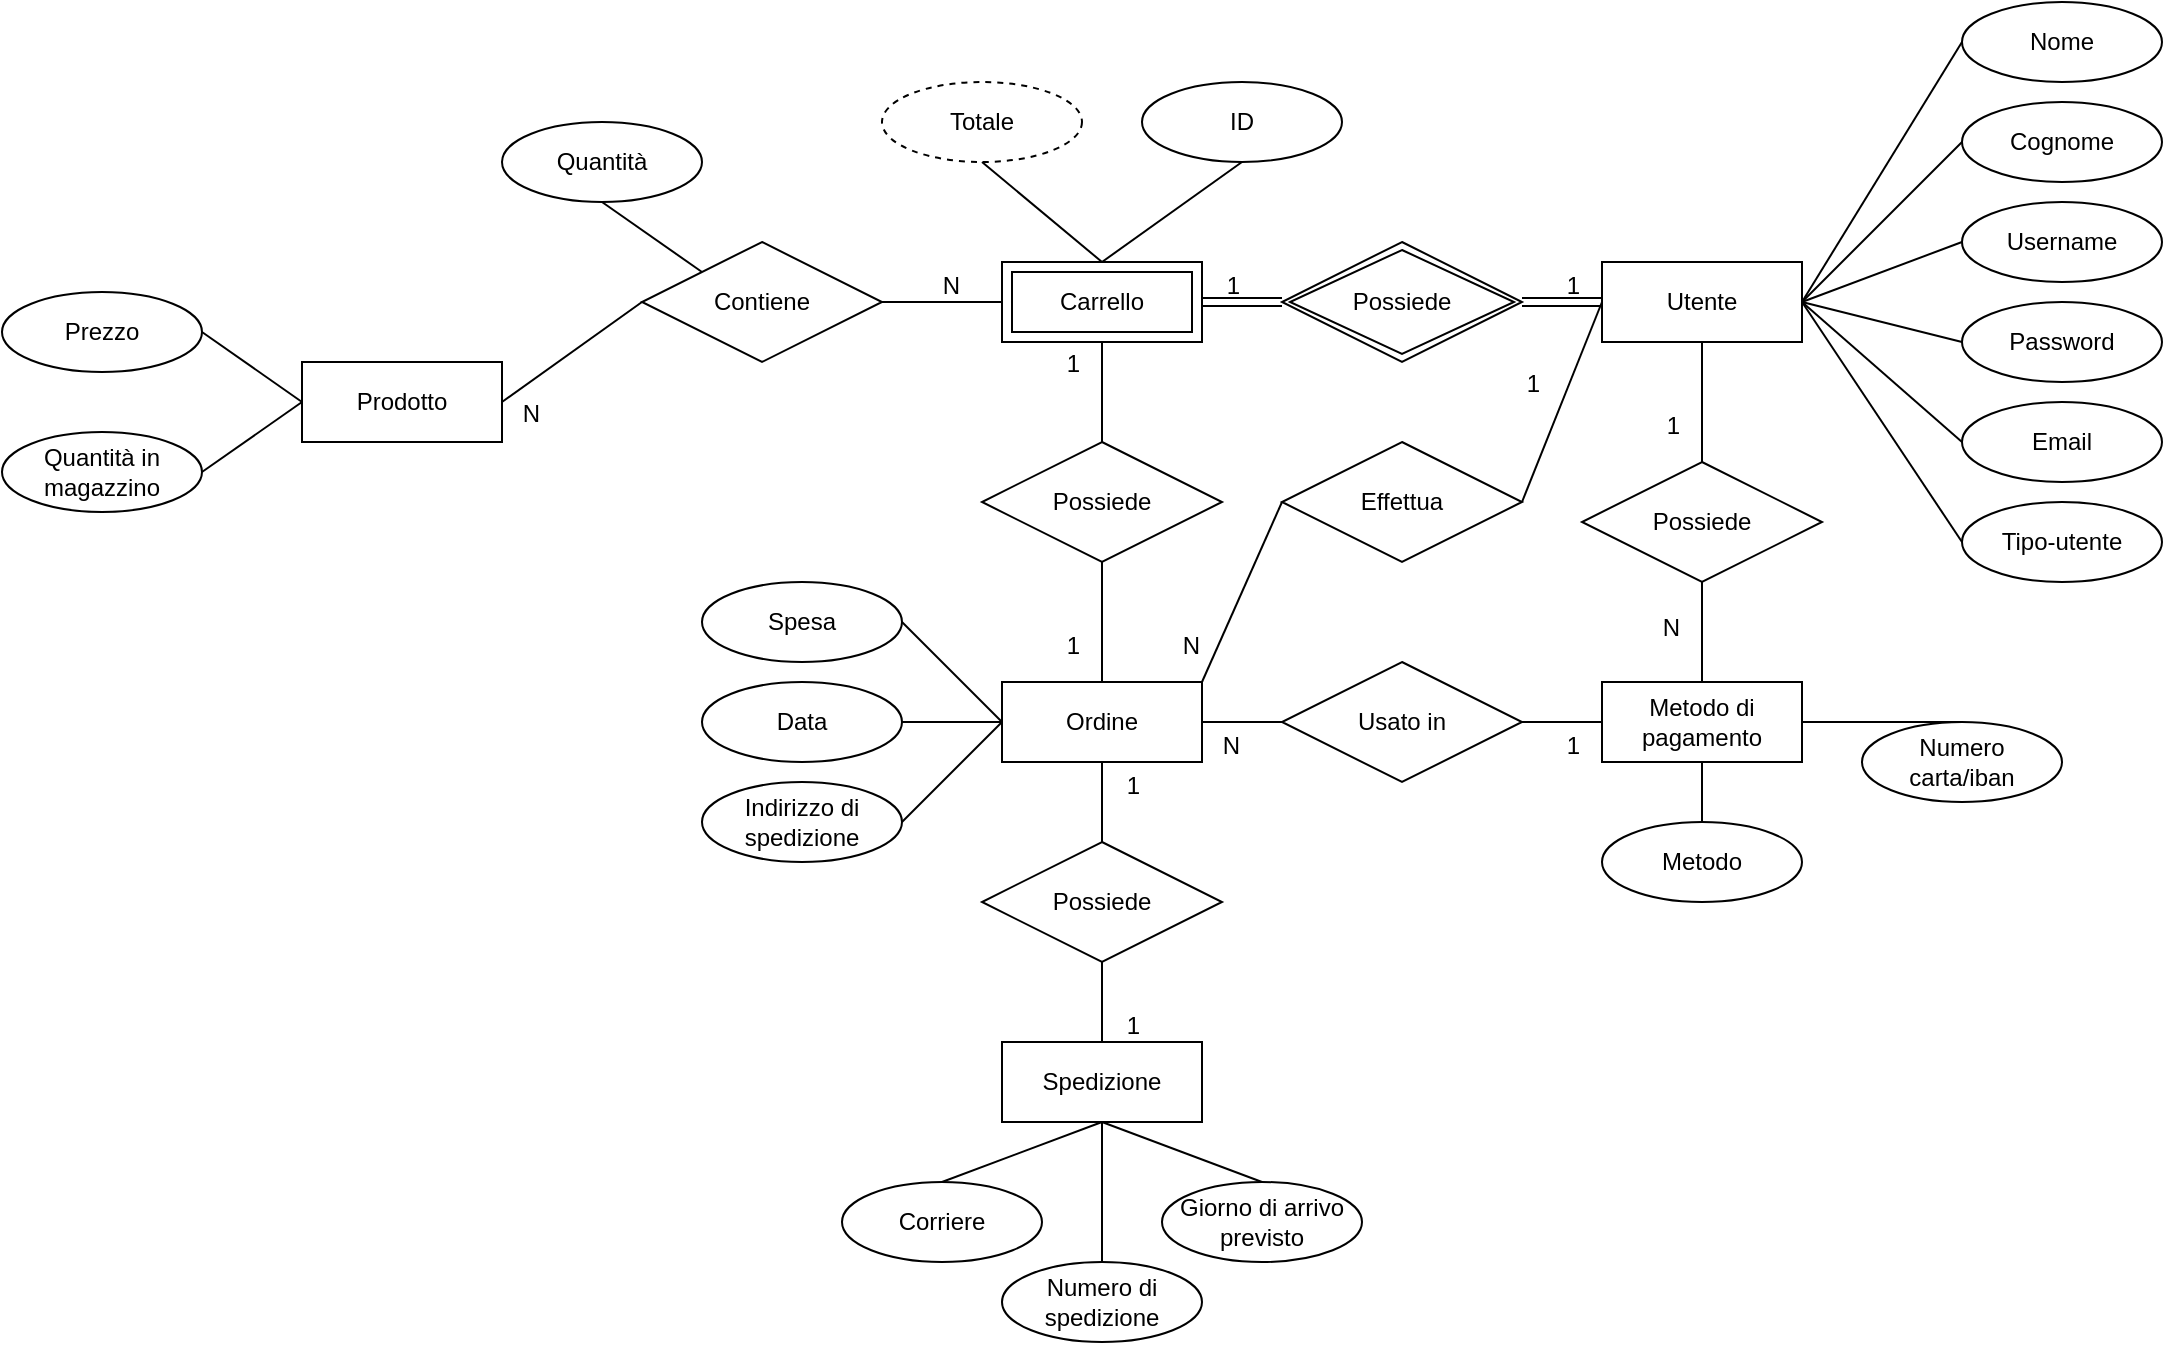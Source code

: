 <mxfile version="24.4.4" type="device">
  <diagram name="Pagina-1" id="nq-3NIjEFCvoy47btMVN">
    <mxGraphModel dx="3333" dy="2060" grid="1" gridSize="10" guides="1" tooltips="1" connect="1" arrows="1" fold="1" page="1" pageScale="1" pageWidth="827" pageHeight="1169" math="0" shadow="0">
      <root>
        <mxCell id="0" />
        <mxCell id="1" parent="0" />
        <mxCell id="4aJQE2NeYYkSTtwL2ucY-1" value="Utente" style="whiteSpace=wrap;html=1;align=center;" vertex="1" parent="1">
          <mxGeometry x="240" y="-150" width="100" height="40" as="geometry" />
        </mxCell>
        <mxCell id="4aJQE2NeYYkSTtwL2ucY-2" value="Nome" style="ellipse;whiteSpace=wrap;html=1;align=center;" vertex="1" parent="1">
          <mxGeometry x="420" y="-280" width="100" height="40" as="geometry" />
        </mxCell>
        <mxCell id="4aJQE2NeYYkSTtwL2ucY-3" value="Username" style="ellipse;whiteSpace=wrap;html=1;align=center;" vertex="1" parent="1">
          <mxGeometry x="420" y="-180" width="100" height="40" as="geometry" />
        </mxCell>
        <mxCell id="4aJQE2NeYYkSTtwL2ucY-4" value="Cognome" style="ellipse;whiteSpace=wrap;html=1;align=center;" vertex="1" parent="1">
          <mxGeometry x="420" y="-230" width="100" height="40" as="geometry" />
        </mxCell>
        <mxCell id="4aJQE2NeYYkSTtwL2ucY-5" value="Password" style="ellipse;whiteSpace=wrap;html=1;align=center;" vertex="1" parent="1">
          <mxGeometry x="420" y="-130" width="100" height="40" as="geometry" />
        </mxCell>
        <mxCell id="4aJQE2NeYYkSTtwL2ucY-6" value="Email" style="ellipse;whiteSpace=wrap;html=1;align=center;" vertex="1" parent="1">
          <mxGeometry x="420" y="-80" width="100" height="40" as="geometry" />
        </mxCell>
        <mxCell id="4aJQE2NeYYkSTtwL2ucY-7" value="Tipo-utente" style="ellipse;whiteSpace=wrap;html=1;align=center;" vertex="1" parent="1">
          <mxGeometry x="420" y="-30" width="100" height="40" as="geometry" />
        </mxCell>
        <mxCell id="4aJQE2NeYYkSTtwL2ucY-8" value="" style="endArrow=none;html=1;rounded=0;exitX=1;exitY=0.5;exitDx=0;exitDy=0;entryX=0;entryY=0.5;entryDx=0;entryDy=0;" edge="1" parent="1" source="4aJQE2NeYYkSTtwL2ucY-1" target="4aJQE2NeYYkSTtwL2ucY-2">
          <mxGeometry relative="1" as="geometry">
            <mxPoint x="340" y="-150" as="sourcePoint" />
            <mxPoint x="500" y="-150" as="targetPoint" />
          </mxGeometry>
        </mxCell>
        <mxCell id="4aJQE2NeYYkSTtwL2ucY-9" value="" style="endArrow=none;html=1;rounded=0;exitX=1;exitY=0.5;exitDx=0;exitDy=0;entryX=0;entryY=0.5;entryDx=0;entryDy=0;" edge="1" parent="1" source="4aJQE2NeYYkSTtwL2ucY-1" target="4aJQE2NeYYkSTtwL2ucY-4">
          <mxGeometry relative="1" as="geometry">
            <mxPoint x="340" y="-150" as="sourcePoint" />
            <mxPoint x="500" y="-150" as="targetPoint" />
          </mxGeometry>
        </mxCell>
        <mxCell id="4aJQE2NeYYkSTtwL2ucY-10" value="" style="endArrow=none;html=1;rounded=0;exitX=1;exitY=0.5;exitDx=0;exitDy=0;entryX=0;entryY=0.5;entryDx=0;entryDy=0;" edge="1" parent="1" source="4aJQE2NeYYkSTtwL2ucY-1" target="4aJQE2NeYYkSTtwL2ucY-3">
          <mxGeometry relative="1" as="geometry">
            <mxPoint x="340" y="-150" as="sourcePoint" />
            <mxPoint x="500" y="-150" as="targetPoint" />
          </mxGeometry>
        </mxCell>
        <mxCell id="4aJQE2NeYYkSTtwL2ucY-11" value="" style="endArrow=none;html=1;rounded=0;exitX=1;exitY=0.5;exitDx=0;exitDy=0;entryX=0;entryY=0.5;entryDx=0;entryDy=0;" edge="1" parent="1" source="4aJQE2NeYYkSTtwL2ucY-1" target="4aJQE2NeYYkSTtwL2ucY-5">
          <mxGeometry relative="1" as="geometry">
            <mxPoint x="340" y="-150" as="sourcePoint" />
            <mxPoint x="500" y="-150" as="targetPoint" />
          </mxGeometry>
        </mxCell>
        <mxCell id="4aJQE2NeYYkSTtwL2ucY-12" value="" style="endArrow=none;html=1;rounded=0;exitX=1;exitY=0.5;exitDx=0;exitDy=0;entryX=0;entryY=0.5;entryDx=0;entryDy=0;" edge="1" parent="1" source="4aJQE2NeYYkSTtwL2ucY-1" target="4aJQE2NeYYkSTtwL2ucY-6">
          <mxGeometry relative="1" as="geometry">
            <mxPoint x="340" y="-150" as="sourcePoint" />
            <mxPoint x="500" y="-150" as="targetPoint" />
          </mxGeometry>
        </mxCell>
        <mxCell id="4aJQE2NeYYkSTtwL2ucY-13" value="" style="endArrow=none;html=1;rounded=0;exitX=1;exitY=0.5;exitDx=0;exitDy=0;entryX=0;entryY=0.5;entryDx=0;entryDy=0;" edge="1" parent="1" source="4aJQE2NeYYkSTtwL2ucY-1" target="4aJQE2NeYYkSTtwL2ucY-7">
          <mxGeometry relative="1" as="geometry">
            <mxPoint x="340" y="-150" as="sourcePoint" />
            <mxPoint x="500" y="-150" as="targetPoint" />
          </mxGeometry>
        </mxCell>
        <mxCell id="4aJQE2NeYYkSTtwL2ucY-14" value="Prodotto" style="whiteSpace=wrap;html=1;align=center;" vertex="1" parent="1">
          <mxGeometry x="-410" y="-100" width="100" height="40" as="geometry" />
        </mxCell>
        <mxCell id="4aJQE2NeYYkSTtwL2ucY-15" value="Contiene" style="shape=rhombus;perimeter=rhombusPerimeter;whiteSpace=wrap;html=1;align=center;" vertex="1" parent="1">
          <mxGeometry x="-240" y="-160" width="120" height="60" as="geometry" />
        </mxCell>
        <mxCell id="4aJQE2NeYYkSTtwL2ucY-16" value="Carrello" style="shape=ext;margin=3;double=1;whiteSpace=wrap;html=1;align=center;" vertex="1" parent="1">
          <mxGeometry x="-60" y="-150" width="100" height="40" as="geometry" />
        </mxCell>
        <mxCell id="4aJQE2NeYYkSTtwL2ucY-17" value="Possiede" style="shape=rhombus;double=1;perimeter=rhombusPerimeter;whiteSpace=wrap;html=1;align=center;" vertex="1" parent="1">
          <mxGeometry x="80" y="-160" width="120" height="60" as="geometry" />
        </mxCell>
        <mxCell id="4aJQE2NeYYkSTtwL2ucY-18" value="" style="shape=link;html=1;rounded=0;entryX=1;entryY=0.5;entryDx=0;entryDy=0;exitX=0;exitY=0.5;exitDx=0;exitDy=0;" edge="1" parent="1" source="4aJQE2NeYYkSTtwL2ucY-17" target="4aJQE2NeYYkSTtwL2ucY-16">
          <mxGeometry relative="1" as="geometry">
            <mxPoint x="80" y="-150" as="sourcePoint" />
            <mxPoint x="240" y="-150" as="targetPoint" />
          </mxGeometry>
        </mxCell>
        <mxCell id="4aJQE2NeYYkSTtwL2ucY-19" value="1" style="resizable=0;html=1;whiteSpace=wrap;align=right;verticalAlign=bottom;" connectable="0" vertex="1" parent="4aJQE2NeYYkSTtwL2ucY-18">
          <mxGeometry x="1" relative="1" as="geometry">
            <mxPoint x="20" as="offset" />
          </mxGeometry>
        </mxCell>
        <mxCell id="4aJQE2NeYYkSTtwL2ucY-20" value="" style="shape=link;html=1;rounded=0;exitX=1;exitY=0.5;exitDx=0;exitDy=0;entryX=0;entryY=0.5;entryDx=0;entryDy=0;" edge="1" parent="1" source="4aJQE2NeYYkSTtwL2ucY-17" target="4aJQE2NeYYkSTtwL2ucY-1">
          <mxGeometry relative="1" as="geometry">
            <mxPoint x="210" y="-130" as="sourcePoint" />
            <mxPoint x="240" y="-150" as="targetPoint" />
          </mxGeometry>
        </mxCell>
        <mxCell id="4aJQE2NeYYkSTtwL2ucY-21" value="1" style="resizable=0;html=1;whiteSpace=wrap;align=right;verticalAlign=bottom;" connectable="0" vertex="1" parent="4aJQE2NeYYkSTtwL2ucY-20">
          <mxGeometry x="1" relative="1" as="geometry">
            <mxPoint x="-10" as="offset" />
          </mxGeometry>
        </mxCell>
        <mxCell id="4aJQE2NeYYkSTtwL2ucY-22" value="" style="endArrow=none;html=1;rounded=0;exitX=0;exitY=0.5;exitDx=0;exitDy=0;entryX=1;entryY=0.5;entryDx=0;entryDy=0;" edge="1" parent="1" source="4aJQE2NeYYkSTtwL2ucY-15" target="4aJQE2NeYYkSTtwL2ucY-14">
          <mxGeometry relative="1" as="geometry">
            <mxPoint x="-110" y="-130" as="sourcePoint" />
            <mxPoint x="50" y="-130" as="targetPoint" />
          </mxGeometry>
        </mxCell>
        <mxCell id="4aJQE2NeYYkSTtwL2ucY-23" value="N" style="resizable=0;html=1;whiteSpace=wrap;align=right;verticalAlign=bottom;" connectable="0" vertex="1" parent="4aJQE2NeYYkSTtwL2ucY-22">
          <mxGeometry x="1" relative="1" as="geometry">
            <mxPoint x="20" y="15" as="offset" />
          </mxGeometry>
        </mxCell>
        <mxCell id="4aJQE2NeYYkSTtwL2ucY-24" value="" style="endArrow=none;html=1;rounded=0;exitX=1;exitY=0.5;exitDx=0;exitDy=0;entryX=0;entryY=0.5;entryDx=0;entryDy=0;" edge="1" parent="1" source="4aJQE2NeYYkSTtwL2ucY-15" target="4aJQE2NeYYkSTtwL2ucY-16">
          <mxGeometry relative="1" as="geometry">
            <mxPoint x="-110" y="-130" as="sourcePoint" />
            <mxPoint x="50" y="-130" as="targetPoint" />
          </mxGeometry>
        </mxCell>
        <mxCell id="4aJQE2NeYYkSTtwL2ucY-25" value="N" style="resizable=0;html=1;whiteSpace=wrap;align=right;verticalAlign=bottom;" connectable="0" vertex="1" parent="4aJQE2NeYYkSTtwL2ucY-24">
          <mxGeometry x="1" relative="1" as="geometry">
            <mxPoint x="-20" as="offset" />
          </mxGeometry>
        </mxCell>
        <mxCell id="4aJQE2NeYYkSTtwL2ucY-26" value="Effettua" style="shape=rhombus;perimeter=rhombusPerimeter;whiteSpace=wrap;html=1;align=center;" vertex="1" parent="1">
          <mxGeometry x="80" y="-60" width="120" height="60" as="geometry" />
        </mxCell>
        <mxCell id="4aJQE2NeYYkSTtwL2ucY-27" value="" style="endArrow=none;html=1;rounded=0;exitX=0;exitY=0.5;exitDx=0;exitDy=0;entryX=1;entryY=0.5;entryDx=0;entryDy=0;" edge="1" parent="1" source="4aJQE2NeYYkSTtwL2ucY-1" target="4aJQE2NeYYkSTtwL2ucY-26">
          <mxGeometry relative="1" as="geometry">
            <mxPoint y="-110" as="sourcePoint" />
            <mxPoint x="160" y="-110" as="targetPoint" />
          </mxGeometry>
        </mxCell>
        <mxCell id="4aJQE2NeYYkSTtwL2ucY-28" value="1" style="resizable=0;html=1;whiteSpace=wrap;align=right;verticalAlign=bottom;" connectable="0" vertex="1" parent="4aJQE2NeYYkSTtwL2ucY-27">
          <mxGeometry x="1" relative="1" as="geometry">
            <mxPoint x="10" y="-50" as="offset" />
          </mxGeometry>
        </mxCell>
        <mxCell id="4aJQE2NeYYkSTtwL2ucY-29" value="Ordine" style="whiteSpace=wrap;html=1;align=center;" vertex="1" parent="1">
          <mxGeometry x="-60" y="60" width="100" height="40" as="geometry" />
        </mxCell>
        <mxCell id="4aJQE2NeYYkSTtwL2ucY-30" value="" style="endArrow=none;html=1;rounded=0;exitX=1;exitY=0;exitDx=0;exitDy=0;entryX=0;entryY=0.5;entryDx=0;entryDy=0;" edge="1" parent="1" source="4aJQE2NeYYkSTtwL2ucY-29" target="4aJQE2NeYYkSTtwL2ucY-26">
          <mxGeometry relative="1" as="geometry">
            <mxPoint x="20" y="-20" as="sourcePoint" />
            <mxPoint x="180" y="-20" as="targetPoint" />
          </mxGeometry>
        </mxCell>
        <mxCell id="4aJQE2NeYYkSTtwL2ucY-31" value="1" style="resizable=0;html=1;whiteSpace=wrap;align=right;verticalAlign=bottom;" connectable="0" vertex="1" parent="4aJQE2NeYYkSTtwL2ucY-30">
          <mxGeometry x="1" relative="1" as="geometry">
            <mxPoint x="-100" y="-60" as="offset" />
          </mxGeometry>
        </mxCell>
        <mxCell id="4aJQE2NeYYkSTtwL2ucY-33" value="" style="endArrow=none;html=1;rounded=0;exitX=0.5;exitY=1;exitDx=0;exitDy=0;entryX=0.5;entryY=0;entryDx=0;entryDy=0;" edge="1" parent="1" source="4aJQE2NeYYkSTtwL2ucY-86" target="4aJQE2NeYYkSTtwL2ucY-29">
          <mxGeometry relative="1" as="geometry">
            <mxPoint x="-120" y="-10" as="sourcePoint" />
            <mxPoint x="60" y="-60" as="targetPoint" />
          </mxGeometry>
        </mxCell>
        <mxCell id="4aJQE2NeYYkSTtwL2ucY-34" value="1" style="resizable=0;html=1;whiteSpace=wrap;align=right;verticalAlign=bottom;" connectable="0" vertex="1" parent="4aJQE2NeYYkSTtwL2ucY-33">
          <mxGeometry x="1" relative="1" as="geometry">
            <mxPoint x="-10" y="-10" as="offset" />
          </mxGeometry>
        </mxCell>
        <mxCell id="4aJQE2NeYYkSTtwL2ucY-37" value="Metodo di pagamento" style="whiteSpace=wrap;html=1;align=center;" vertex="1" parent="1">
          <mxGeometry x="240" y="60" width="100" height="40" as="geometry" />
        </mxCell>
        <mxCell id="4aJQE2NeYYkSTtwL2ucY-38" value="Possiede" style="shape=rhombus;perimeter=rhombusPerimeter;whiteSpace=wrap;html=1;align=center;" vertex="1" parent="1">
          <mxGeometry x="230" y="-50" width="120" height="60" as="geometry" />
        </mxCell>
        <mxCell id="4aJQE2NeYYkSTtwL2ucY-39" value="Usato in" style="shape=rhombus;perimeter=rhombusPerimeter;whiteSpace=wrap;html=1;align=center;" vertex="1" parent="1">
          <mxGeometry x="80" y="50" width="120" height="60" as="geometry" />
        </mxCell>
        <mxCell id="4aJQE2NeYYkSTtwL2ucY-40" value="" style="endArrow=none;html=1;rounded=0;exitX=1;exitY=0.5;exitDx=0;exitDy=0;entryX=0;entryY=0.5;entryDx=0;entryDy=0;" edge="1" parent="1" source="4aJQE2NeYYkSTtwL2ucY-29" target="4aJQE2NeYYkSTtwL2ucY-39">
          <mxGeometry relative="1" as="geometry">
            <mxPoint x="20" y="-80" as="sourcePoint" />
            <mxPoint x="70" y="70" as="targetPoint" />
          </mxGeometry>
        </mxCell>
        <mxCell id="4aJQE2NeYYkSTtwL2ucY-41" value="N" style="resizable=0;html=1;whiteSpace=wrap;align=right;verticalAlign=bottom;" connectable="0" vertex="1" parent="4aJQE2NeYYkSTtwL2ucY-40">
          <mxGeometry x="1" relative="1" as="geometry">
            <mxPoint x="-40" y="-30" as="offset" />
          </mxGeometry>
        </mxCell>
        <mxCell id="4aJQE2NeYYkSTtwL2ucY-42" value="" style="endArrow=none;html=1;rounded=0;exitX=1;exitY=0.5;exitDx=0;exitDy=0;entryX=0;entryY=0.5;entryDx=0;entryDy=0;" edge="1" parent="1" source="4aJQE2NeYYkSTtwL2ucY-39" target="4aJQE2NeYYkSTtwL2ucY-37">
          <mxGeometry relative="1" as="geometry">
            <mxPoint x="20" y="-90" as="sourcePoint" />
            <mxPoint x="180" y="-90" as="targetPoint" />
          </mxGeometry>
        </mxCell>
        <mxCell id="4aJQE2NeYYkSTtwL2ucY-43" value="1" style="resizable=0;html=1;whiteSpace=wrap;align=right;verticalAlign=bottom;" connectable="0" vertex="1" parent="4aJQE2NeYYkSTtwL2ucY-42">
          <mxGeometry x="1" relative="1" as="geometry">
            <mxPoint x="-10" y="20" as="offset" />
          </mxGeometry>
        </mxCell>
        <mxCell id="4aJQE2NeYYkSTtwL2ucY-44" value="" style="endArrow=none;html=1;rounded=0;exitX=0.5;exitY=0;exitDx=0;exitDy=0;entryX=0.5;entryY=1;entryDx=0;entryDy=0;" edge="1" parent="1" source="4aJQE2NeYYkSTtwL2ucY-37" target="4aJQE2NeYYkSTtwL2ucY-38">
          <mxGeometry relative="1" as="geometry">
            <mxPoint x="140" y="40" as="sourcePoint" />
            <mxPoint x="300" y="40" as="targetPoint" />
          </mxGeometry>
        </mxCell>
        <mxCell id="4aJQE2NeYYkSTtwL2ucY-45" value="N" style="resizable=0;html=1;whiteSpace=wrap;align=right;verticalAlign=bottom;" connectable="0" vertex="1" parent="4aJQE2NeYYkSTtwL2ucY-44">
          <mxGeometry x="1" relative="1" as="geometry">
            <mxPoint x="-10" y="31" as="offset" />
          </mxGeometry>
        </mxCell>
        <mxCell id="4aJQE2NeYYkSTtwL2ucY-46" value="" style="endArrow=none;html=1;rounded=0;exitX=0.5;exitY=1;exitDx=0;exitDy=0;entryX=0.5;entryY=0;entryDx=0;entryDy=0;" edge="1" parent="1" source="4aJQE2NeYYkSTtwL2ucY-1" target="4aJQE2NeYYkSTtwL2ucY-38">
          <mxGeometry relative="1" as="geometry">
            <mxPoint x="-10" y="-20" as="sourcePoint" />
            <mxPoint x="150" y="-20" as="targetPoint" />
          </mxGeometry>
        </mxCell>
        <mxCell id="4aJQE2NeYYkSTtwL2ucY-47" value="1" style="resizable=0;html=1;whiteSpace=wrap;align=right;verticalAlign=bottom;" connectable="0" vertex="1" parent="4aJQE2NeYYkSTtwL2ucY-46">
          <mxGeometry x="1" relative="1" as="geometry">
            <mxPoint x="-10" y="-10" as="offset" />
          </mxGeometry>
        </mxCell>
        <mxCell id="4aJQE2NeYYkSTtwL2ucY-50" value="Quantità" style="ellipse;whiteSpace=wrap;html=1;align=center;" vertex="1" parent="1">
          <mxGeometry x="-310" y="-220" width="100" height="40" as="geometry" />
        </mxCell>
        <mxCell id="4aJQE2NeYYkSTtwL2ucY-51" value="Spesa" style="ellipse;whiteSpace=wrap;html=1;align=center;" vertex="1" parent="1">
          <mxGeometry x="-210" y="10" width="100" height="40" as="geometry" />
        </mxCell>
        <mxCell id="4aJQE2NeYYkSTtwL2ucY-52" value="" style="endArrow=none;html=1;rounded=0;exitX=0.5;exitY=1;exitDx=0;exitDy=0;entryX=0;entryY=0;entryDx=0;entryDy=0;" edge="1" parent="1" source="4aJQE2NeYYkSTtwL2ucY-50" target="4aJQE2NeYYkSTtwL2ucY-15">
          <mxGeometry relative="1" as="geometry">
            <mxPoint x="-40" y="-40" as="sourcePoint" />
            <mxPoint x="120" y="-40" as="targetPoint" />
          </mxGeometry>
        </mxCell>
        <mxCell id="4aJQE2NeYYkSTtwL2ucY-53" value="Totale" style="ellipse;whiteSpace=wrap;html=1;align=center;dashed=1;" vertex="1" parent="1">
          <mxGeometry x="-120" y="-240" width="100" height="40" as="geometry" />
        </mxCell>
        <mxCell id="4aJQE2NeYYkSTtwL2ucY-54" value="" style="endArrow=none;html=1;rounded=0;exitX=0.5;exitY=1;exitDx=0;exitDy=0;entryX=0.5;entryY=0;entryDx=0;entryDy=0;" edge="1" parent="1" source="4aJQE2NeYYkSTtwL2ucY-53" target="4aJQE2NeYYkSTtwL2ucY-16">
          <mxGeometry relative="1" as="geometry">
            <mxPoint x="-10" y="-70" as="sourcePoint" />
            <mxPoint x="150" y="-70" as="targetPoint" />
          </mxGeometry>
        </mxCell>
        <mxCell id="4aJQE2NeYYkSTtwL2ucY-55" value="" style="endArrow=none;html=1;rounded=0;exitX=1;exitY=0.5;exitDx=0;exitDy=0;entryX=0;entryY=0.5;entryDx=0;entryDy=0;" edge="1" parent="1" source="4aJQE2NeYYkSTtwL2ucY-51" target="4aJQE2NeYYkSTtwL2ucY-29">
          <mxGeometry relative="1" as="geometry">
            <mxPoint x="30" y="-20" as="sourcePoint" />
            <mxPoint x="190" y="-20" as="targetPoint" />
          </mxGeometry>
        </mxCell>
        <mxCell id="4aJQE2NeYYkSTtwL2ucY-56" value="Prezzo" style="ellipse;whiteSpace=wrap;html=1;align=center;" vertex="1" parent="1">
          <mxGeometry x="-560" y="-135" width="100" height="40" as="geometry" />
        </mxCell>
        <mxCell id="4aJQE2NeYYkSTtwL2ucY-57" value="Quantità in magazzino" style="ellipse;whiteSpace=wrap;html=1;align=center;" vertex="1" parent="1">
          <mxGeometry x="-560" y="-65" width="100" height="40" as="geometry" />
        </mxCell>
        <mxCell id="4aJQE2NeYYkSTtwL2ucY-58" value="" style="endArrow=none;html=1;rounded=0;exitX=1;exitY=0.5;exitDx=0;exitDy=0;entryX=0;entryY=0.5;entryDx=0;entryDy=0;" edge="1" parent="1" source="4aJQE2NeYYkSTtwL2ucY-57" target="4aJQE2NeYYkSTtwL2ucY-14">
          <mxGeometry relative="1" as="geometry">
            <mxPoint x="30" y="-20" as="sourcePoint" />
            <mxPoint x="190" y="-20" as="targetPoint" />
          </mxGeometry>
        </mxCell>
        <mxCell id="4aJQE2NeYYkSTtwL2ucY-59" value="" style="endArrow=none;html=1;rounded=0;exitX=1;exitY=0.5;exitDx=0;exitDy=0;entryX=0;entryY=0.5;entryDx=0;entryDy=0;" edge="1" parent="1" source="4aJQE2NeYYkSTtwL2ucY-56" target="4aJQE2NeYYkSTtwL2ucY-14">
          <mxGeometry relative="1" as="geometry">
            <mxPoint x="30" y="-20" as="sourcePoint" />
            <mxPoint x="190" y="-20" as="targetPoint" />
          </mxGeometry>
        </mxCell>
        <mxCell id="4aJQE2NeYYkSTtwL2ucY-60" value="Data" style="ellipse;whiteSpace=wrap;html=1;align=center;" vertex="1" parent="1">
          <mxGeometry x="-210" y="60" width="100" height="40" as="geometry" />
        </mxCell>
        <mxCell id="4aJQE2NeYYkSTtwL2ucY-61" value="" style="endArrow=none;html=1;rounded=0;exitX=0;exitY=0.5;exitDx=0;exitDy=0;entryX=1;entryY=0.5;entryDx=0;entryDy=0;" edge="1" parent="1" source="4aJQE2NeYYkSTtwL2ucY-29" target="4aJQE2NeYYkSTtwL2ucY-60">
          <mxGeometry relative="1" as="geometry">
            <mxPoint x="-30" y="-40" as="sourcePoint" />
            <mxPoint x="130" y="-40" as="targetPoint" />
          </mxGeometry>
        </mxCell>
        <mxCell id="4aJQE2NeYYkSTtwL2ucY-62" value="Indirizzo di spedizione" style="ellipse;whiteSpace=wrap;html=1;align=center;" vertex="1" parent="1">
          <mxGeometry x="-210" y="110" width="100" height="40" as="geometry" />
        </mxCell>
        <mxCell id="4aJQE2NeYYkSTtwL2ucY-63" value="" style="endArrow=none;html=1;rounded=0;exitX=0;exitY=0.5;exitDx=0;exitDy=0;entryX=1;entryY=0.5;entryDx=0;entryDy=0;" edge="1" parent="1" source="4aJQE2NeYYkSTtwL2ucY-29" target="4aJQE2NeYYkSTtwL2ucY-62">
          <mxGeometry relative="1" as="geometry">
            <mxPoint x="-20" y="80" as="sourcePoint" />
            <mxPoint x="140" y="80" as="targetPoint" />
          </mxGeometry>
        </mxCell>
        <mxCell id="4aJQE2NeYYkSTtwL2ucY-64" value="Numero carta/iban" style="ellipse;whiteSpace=wrap;html=1;align=center;" vertex="1" parent="1">
          <mxGeometry x="370" y="80" width="100" height="40" as="geometry" />
        </mxCell>
        <mxCell id="4aJQE2NeYYkSTtwL2ucY-65" value="Metodo" style="ellipse;whiteSpace=wrap;html=1;align=center;" vertex="1" parent="1">
          <mxGeometry x="240" y="130" width="100" height="40" as="geometry" />
        </mxCell>
        <mxCell id="4aJQE2NeYYkSTtwL2ucY-66" value="" style="endArrow=none;html=1;rounded=0;exitX=0.5;exitY=0;exitDx=0;exitDy=0;entryX=1;entryY=0.5;entryDx=0;entryDy=0;" edge="1" parent="1" source="4aJQE2NeYYkSTtwL2ucY-64" target="4aJQE2NeYYkSTtwL2ucY-37">
          <mxGeometry relative="1" as="geometry">
            <mxPoint x="-80" y="160" as="sourcePoint" />
            <mxPoint x="80" y="160" as="targetPoint" />
          </mxGeometry>
        </mxCell>
        <mxCell id="4aJQE2NeYYkSTtwL2ucY-67" value="" style="endArrow=none;html=1;rounded=0;exitX=0.5;exitY=1;exitDx=0;exitDy=0;entryX=0.5;entryY=0;entryDx=0;entryDy=0;" edge="1" parent="1" source="4aJQE2NeYYkSTtwL2ucY-37" target="4aJQE2NeYYkSTtwL2ucY-65">
          <mxGeometry relative="1" as="geometry">
            <mxPoint x="-80" y="160" as="sourcePoint" />
            <mxPoint x="80" y="160" as="targetPoint" />
          </mxGeometry>
        </mxCell>
        <mxCell id="4aJQE2NeYYkSTtwL2ucY-68" value="Spedizione" style="whiteSpace=wrap;html=1;align=center;" vertex="1" parent="1">
          <mxGeometry x="-60" y="240" width="100" height="40" as="geometry" />
        </mxCell>
        <mxCell id="4aJQE2NeYYkSTtwL2ucY-69" value="Possiede" style="shape=rhombus;perimeter=rhombusPerimeter;whiteSpace=wrap;html=1;align=center;" vertex="1" parent="1">
          <mxGeometry x="-70" y="140" width="120" height="60" as="geometry" />
        </mxCell>
        <mxCell id="4aJQE2NeYYkSTtwL2ucY-70" value="" style="endArrow=none;html=1;rounded=0;exitX=0.5;exitY=1;exitDx=0;exitDy=0;entryX=0.5;entryY=0;entryDx=0;entryDy=0;" edge="1" parent="1" source="4aJQE2NeYYkSTtwL2ucY-29" target="4aJQE2NeYYkSTtwL2ucY-69">
          <mxGeometry relative="1" as="geometry">
            <mxPoint x="-10" y="130" as="sourcePoint" />
            <mxPoint x="150" y="130" as="targetPoint" />
          </mxGeometry>
        </mxCell>
        <mxCell id="4aJQE2NeYYkSTtwL2ucY-71" value="1" style="resizable=0;html=1;whiteSpace=wrap;align=right;verticalAlign=bottom;" connectable="0" vertex="1" parent="4aJQE2NeYYkSTtwL2ucY-70">
          <mxGeometry x="1" relative="1" as="geometry">
            <mxPoint x="20" y="-20" as="offset" />
          </mxGeometry>
        </mxCell>
        <mxCell id="4aJQE2NeYYkSTtwL2ucY-79" value="Corriere" style="ellipse;whiteSpace=wrap;html=1;align=center;" vertex="1" parent="1">
          <mxGeometry x="-140" y="310" width="100" height="40" as="geometry" />
        </mxCell>
        <mxCell id="4aJQE2NeYYkSTtwL2ucY-80" value="Numero di spedizione" style="ellipse;whiteSpace=wrap;html=1;align=center;" vertex="1" parent="1">
          <mxGeometry x="-60" y="350" width="100" height="40" as="geometry" />
        </mxCell>
        <mxCell id="4aJQE2NeYYkSTtwL2ucY-81" value="Giorno di arrivo previsto" style="ellipse;whiteSpace=wrap;html=1;align=center;" vertex="1" parent="1">
          <mxGeometry x="20" y="310" width="100" height="40" as="geometry" />
        </mxCell>
        <mxCell id="4aJQE2NeYYkSTtwL2ucY-82" value="" style="endArrow=none;html=1;rounded=0;exitX=0.5;exitY=1;exitDx=0;exitDy=0;entryX=0.5;entryY=0;entryDx=0;entryDy=0;" edge="1" parent="1" source="4aJQE2NeYYkSTtwL2ucY-68" target="4aJQE2NeYYkSTtwL2ucY-79">
          <mxGeometry relative="1" as="geometry">
            <mxPoint x="-60" y="240" as="sourcePoint" />
            <mxPoint x="100" y="240" as="targetPoint" />
          </mxGeometry>
        </mxCell>
        <mxCell id="4aJQE2NeYYkSTtwL2ucY-83" value="" style="endArrow=none;html=1;rounded=0;exitX=0.5;exitY=0;exitDx=0;exitDy=0;entryX=0.5;entryY=1;entryDx=0;entryDy=0;" edge="1" parent="1" source="4aJQE2NeYYkSTtwL2ucY-81" target="4aJQE2NeYYkSTtwL2ucY-68">
          <mxGeometry relative="1" as="geometry">
            <mxPoint x="-60" y="240" as="sourcePoint" />
            <mxPoint x="100" y="240" as="targetPoint" />
          </mxGeometry>
        </mxCell>
        <mxCell id="4aJQE2NeYYkSTtwL2ucY-84" value="" style="endArrow=none;html=1;rounded=0;exitX=0.5;exitY=1;exitDx=0;exitDy=0;entryX=0.5;entryY=0;entryDx=0;entryDy=0;" edge="1" parent="1" source="4aJQE2NeYYkSTtwL2ucY-68" target="4aJQE2NeYYkSTtwL2ucY-80">
          <mxGeometry relative="1" as="geometry">
            <mxPoint x="-60" y="240" as="sourcePoint" />
            <mxPoint x="100" y="240" as="targetPoint" />
          </mxGeometry>
        </mxCell>
        <mxCell id="4aJQE2NeYYkSTtwL2ucY-87" value="N" style="resizable=0;html=1;whiteSpace=wrap;align=right;verticalAlign=bottom;" connectable="0" vertex="1" parent="1">
          <mxGeometry x="60" y="100" as="geometry" />
        </mxCell>
        <mxCell id="4aJQE2NeYYkSTtwL2ucY-90" value="" style="endArrow=none;html=1;rounded=0;exitX=0.5;exitY=0;exitDx=0;exitDy=0;entryX=0.5;entryY=1;entryDx=0;entryDy=0;" edge="1" parent="1" source="4aJQE2NeYYkSTtwL2ucY-68" target="4aJQE2NeYYkSTtwL2ucY-69">
          <mxGeometry width="50" height="50" relative="1" as="geometry">
            <mxPoint x="210" y="180" as="sourcePoint" />
            <mxPoint x="260" y="130" as="targetPoint" />
          </mxGeometry>
        </mxCell>
        <mxCell id="4aJQE2NeYYkSTtwL2ucY-91" value="1" style="resizable=0;html=1;whiteSpace=wrap;align=right;verticalAlign=bottom;" connectable="0" vertex="1" parent="1">
          <mxGeometry x="10" y="240" as="geometry" />
        </mxCell>
        <mxCell id="4aJQE2NeYYkSTtwL2ucY-93" value="ID" style="ellipse;whiteSpace=wrap;html=1;align=center;" vertex="1" parent="1">
          <mxGeometry x="10" y="-240" width="100" height="40" as="geometry" />
        </mxCell>
        <mxCell id="4aJQE2NeYYkSTtwL2ucY-94" value="" style="endArrow=none;html=1;rounded=0;exitX=0.5;exitY=0;exitDx=0;exitDy=0;entryX=0.5;entryY=1;entryDx=0;entryDy=0;" edge="1" parent="1" source="4aJQE2NeYYkSTtwL2ucY-16" target="4aJQE2NeYYkSTtwL2ucY-93">
          <mxGeometry width="50" height="50" relative="1" as="geometry">
            <mxPoint x="210" y="180" as="sourcePoint" />
            <mxPoint x="260" y="130" as="targetPoint" />
          </mxGeometry>
        </mxCell>
        <mxCell id="4aJQE2NeYYkSTtwL2ucY-95" value="" style="endArrow=none;html=1;rounded=0;exitX=0.5;exitY=1;exitDx=0;exitDy=0;entryX=0.5;entryY=0;entryDx=0;entryDy=0;" edge="1" parent="1" source="4aJQE2NeYYkSTtwL2ucY-16" target="4aJQE2NeYYkSTtwL2ucY-86">
          <mxGeometry relative="1" as="geometry">
            <mxPoint x="-10" y="-110" as="sourcePoint" />
            <mxPoint x="-10" y="60" as="targetPoint" />
          </mxGeometry>
        </mxCell>
        <mxCell id="4aJQE2NeYYkSTtwL2ucY-86" value="Possiede" style="shape=rhombus;perimeter=rhombusPerimeter;whiteSpace=wrap;html=1;align=center;" vertex="1" parent="1">
          <mxGeometry x="-70" y="-60" width="120" height="60" as="geometry" />
        </mxCell>
      </root>
    </mxGraphModel>
  </diagram>
</mxfile>
